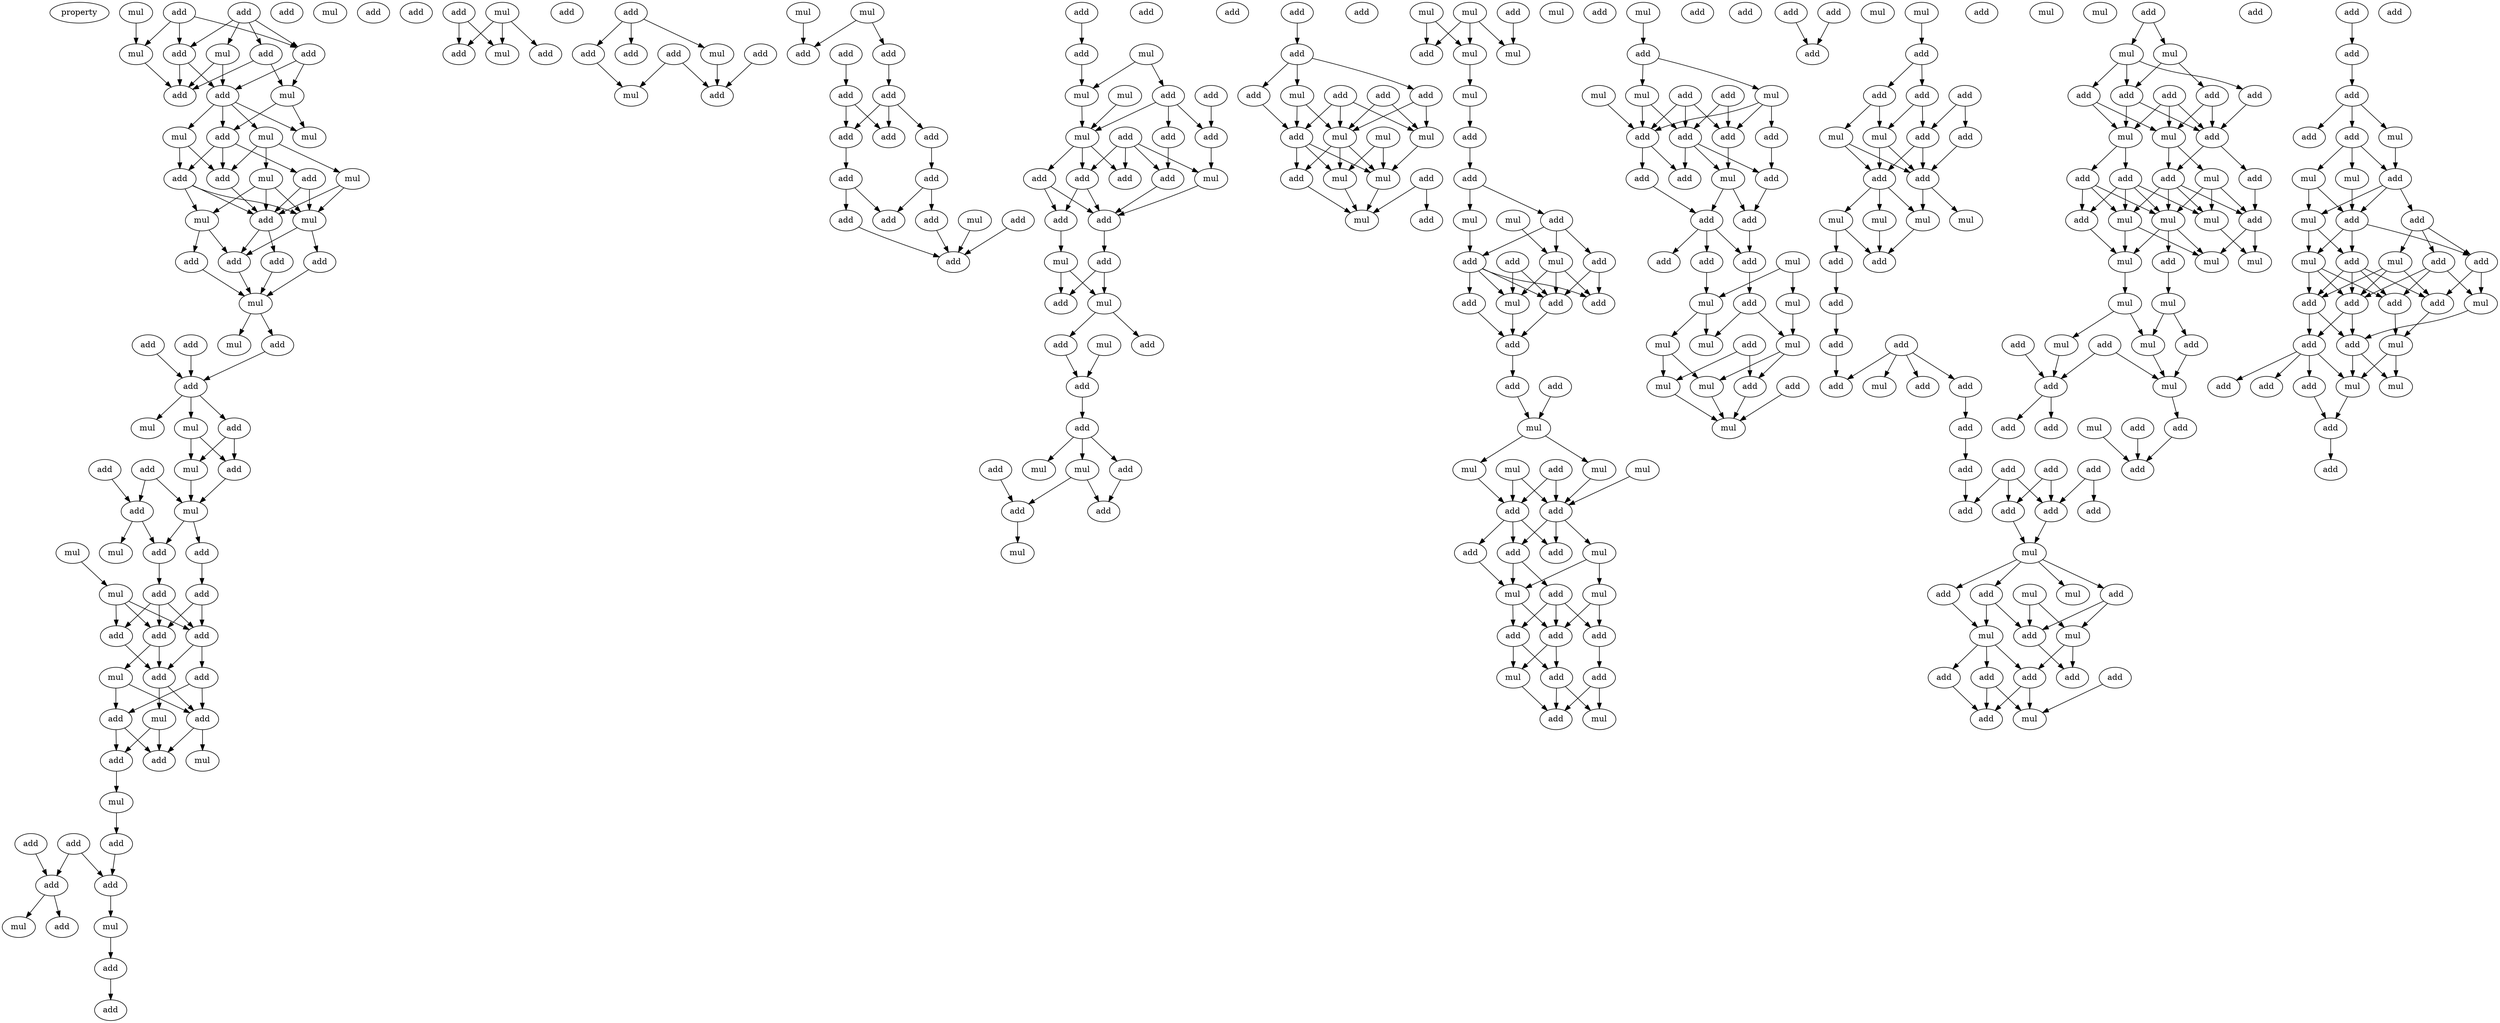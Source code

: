 digraph {
    node [fontcolor=black]
    property [mul=2,lf=1.6]
    0 [ label = mul ];
    1 [ label = add ];
    2 [ label = add ];
    3 [ label = add ];
    4 [ label = mul ];
    5 [ label = add ];
    6 [ label = mul ];
    7 [ label = add ];
    8 [ label = mul ];
    9 [ label = add ];
    10 [ label = add ];
    11 [ label = mul ];
    12 [ label = mul ];
    13 [ label = add ];
    14 [ label = mul ];
    15 [ label = mul ];
    16 [ label = add ];
    17 [ label = mul ];
    18 [ label = add ];
    19 [ label = add ];
    20 [ label = mul ];
    21 [ label = add ];
    22 [ label = mul ];
    23 [ label = add ];
    24 [ label = add ];
    25 [ label = add ];
    26 [ label = add ];
    27 [ label = mul ];
    28 [ label = mul ];
    29 [ label = add ];
    30 [ label = add ];
    31 [ label = add ];
    32 [ label = add ];
    33 [ label = mul ];
    34 [ label = mul ];
    35 [ label = add ];
    36 [ label = add ];
    37 [ label = mul ];
    38 [ label = add ];
    39 [ label = add ];
    40 [ label = add ];
    41 [ label = mul ];
    42 [ label = add ];
    43 [ label = mul ];
    44 [ label = add ];
    45 [ label = add ];
    46 [ label = mul ];
    47 [ label = add ];
    48 [ label = mul ];
    49 [ label = add ];
    50 [ label = add ];
    51 [ label = add ];
    52 [ label = add ];
    53 [ label = mul ];
    54 [ label = add ];
    55 [ label = add ];
    56 [ label = add ];
    57 [ label = add ];
    58 [ label = mul ];
    59 [ label = add ];
    60 [ label = add ];
    61 [ label = mul ];
    62 [ label = mul ];
    63 [ label = add ];
    64 [ label = add ];
    65 [ label = add ];
    66 [ label = add ];
    67 [ label = add ];
    68 [ label = mul ];
    69 [ label = mul ];
    70 [ label = mul ];
    71 [ label = add ];
    72 [ label = add ];
    73 [ label = add ];
    74 [ label = add ];
    75 [ label = add ];
    76 [ label = add ];
    77 [ label = mul ];
    78 [ label = add ];
    79 [ label = mul ];
    80 [ label = add ];
    81 [ label = add ];
    82 [ label = add ];
    83 [ label = add ];
    84 [ label = add ];
    85 [ label = mul ];
    86 [ label = add ];
    87 [ label = add ];
    88 [ label = mul ];
    89 [ label = add ];
    90 [ label = mul ];
    91 [ label = mul ];
    92 [ label = add ];
    93 [ label = add ];
    94 [ label = add ];
    95 [ label = add ];
    96 [ label = add ];
    97 [ label = add ];
    98 [ label = add ];
    99 [ label = add ];
    100 [ label = add ];
    101 [ label = add ];
    102 [ label = add ];
    103 [ label = mul ];
    104 [ label = add ];
    105 [ label = add ];
    106 [ label = add ];
    107 [ label = add ];
    108 [ label = add ];
    109 [ label = mul ];
    110 [ label = add ];
    111 [ label = mul ];
    112 [ label = mul ];
    113 [ label = add ];
    114 [ label = add ];
    115 [ label = add ];
    116 [ label = add ];
    117 [ label = mul ];
    118 [ label = add ];
    119 [ label = add ];
    120 [ label = mul ];
    121 [ label = add ];
    122 [ label = add ];
    123 [ label = add ];
    124 [ label = add ];
    125 [ label = add ];
    126 [ label = mul ];
    127 [ label = add ];
    128 [ label = add ];
    129 [ label = mul ];
    130 [ label = add ];
    131 [ label = add ];
    132 [ label = add ];
    133 [ label = mul ];
    134 [ label = add ];
    135 [ label = add ];
    136 [ label = mul ];
    137 [ label = mul ];
    138 [ label = add ];
    139 [ label = add ];
    140 [ label = add ];
    141 [ label = add ];
    142 [ label = add ];
    143 [ label = add ];
    144 [ label = mul ];
    145 [ label = add ];
    146 [ label = add ];
    147 [ label = mul ];
    148 [ label = add ];
    149 [ label = add ];
    150 [ label = add ];
    151 [ label = mul ];
    152 [ label = mul ];
    153 [ label = add ];
    154 [ label = mul ];
    155 [ label = mul ];
    156 [ label = add ];
    157 [ label = add ];
    158 [ label = add ];
    159 [ label = mul ];
    160 [ label = add ];
    161 [ label = mul ];
    162 [ label = mul ];
    163 [ label = mul ];
    164 [ label = add ];
    165 [ label = mul ];
    166 [ label = add ];
    167 [ label = mul ];
    168 [ label = mul ];
    169 [ label = mul ];
    170 [ label = add ];
    171 [ label = add ];
    172 [ label = mul ];
    173 [ label = add ];
    174 [ label = mul ];
    175 [ label = add ];
    176 [ label = mul ];
    177 [ label = add ];
    178 [ label = add ];
    179 [ label = add ];
    180 [ label = mul ];
    181 [ label = add ];
    182 [ label = add ];
    183 [ label = add ];
    184 [ label = add ];
    185 [ label = add ];
    186 [ label = add ];
    187 [ label = mul ];
    188 [ label = mul ];
    189 [ label = mul ];
    190 [ label = mul ];
    191 [ label = mul ];
    192 [ label = add ];
    193 [ label = add ];
    194 [ label = add ];
    195 [ label = mul ];
    196 [ label = add ];
    197 [ label = add ];
    198 [ label = add ];
    199 [ label = add ];
    200 [ label = mul ];
    201 [ label = mul ];
    202 [ label = add ];
    203 [ label = add ];
    204 [ label = add ];
    205 [ label = add ];
    206 [ label = mul ];
    207 [ label = add ];
    208 [ label = mul ];
    209 [ label = add ];
    210 [ label = mul ];
    211 [ label = add ];
    212 [ label = add ];
    213 [ label = mul ];
    214 [ label = add ];
    215 [ label = mul ];
    216 [ label = mul ];
    217 [ label = add ];
    218 [ label = add ];
    219 [ label = add ];
    220 [ label = add ];
    221 [ label = mul ];
    222 [ label = add ];
    223 [ label = add ];
    224 [ label = add ];
    225 [ label = add ];
    226 [ label = add ];
    227 [ label = add ];
    228 [ label = add ];
    229 [ label = add ];
    230 [ label = mul ];
    231 [ label = add ];
    232 [ label = mul ];
    233 [ label = mul ];
    234 [ label = add ];
    235 [ label = add ];
    236 [ label = mul ];
    237 [ label = mul ];
    238 [ label = mul ];
    239 [ label = add ];
    240 [ label = add ];
    241 [ label = mul ];
    242 [ label = mul ];
    243 [ label = mul ];
    244 [ label = add ];
    245 [ label = add ];
    246 [ label = add ];
    247 [ label = add ];
    248 [ label = mul ];
    249 [ label = mul ];
    250 [ label = add ];
    251 [ label = add ];
    252 [ label = add ];
    253 [ label = add ];
    254 [ label = add ];
    255 [ label = add ];
    256 [ label = add ];
    257 [ label = mul ];
    258 [ label = mul ];
    259 [ label = add ];
    260 [ label = add ];
    261 [ label = mul ];
    262 [ label = mul ];
    263 [ label = mul ];
    264 [ label = mul ];
    265 [ label = mul ];
    266 [ label = add ];
    267 [ label = add ];
    268 [ label = add ];
    269 [ label = add ];
    270 [ label = add ];
    271 [ label = add ];
    272 [ label = add ];
    273 [ label = add ];
    274 [ label = mul ];
    275 [ label = add ];
    276 [ label = add ];
    277 [ label = add ];
    278 [ label = add ];
    279 [ label = add ];
    280 [ label = add ];
    281 [ label = add ];
    282 [ label = add ];
    283 [ label = add ];
    284 [ label = mul ];
    285 [ label = add ];
    286 [ label = mul ];
    287 [ label = add ];
    288 [ label = mul ];
    289 [ label = add ];
    290 [ label = mul ];
    291 [ label = mul ];
    292 [ label = add ];
    293 [ label = add ];
    294 [ label = add ];
    295 [ label = add ];
    296 [ label = add ];
    297 [ label = add ];
    298 [ label = add ];
    299 [ label = mul ];
    300 [ label = mul ];
    301 [ label = add ];
    302 [ label = mul ];
    303 [ label = mul ];
    304 [ label = add ];
    305 [ label = add ];
    306 [ label = add ];
    307 [ label = add ];
    308 [ label = add ];
    309 [ label = mul ];
    310 [ label = mul ];
    311 [ label = add ];
    312 [ label = mul ];
    313 [ label = add ];
    314 [ label = add ];
    315 [ label = add ];
    316 [ label = add ];
    317 [ label = add ];
    318 [ label = mul ];
    319 [ label = mul ];
    320 [ label = add ];
    321 [ label = mul ];
    322 [ label = mul ];
    323 [ label = mul ];
    324 [ label = mul ];
    325 [ label = add ];
    326 [ label = mul ];
    327 [ label = mul ];
    328 [ label = add ];
    329 [ label = add ];
    330 [ label = add ];
    331 [ label = mul ];
    332 [ label = mul ];
    333 [ label = add ];
    334 [ label = mul ];
    335 [ label = mul ];
    336 [ label = add ];
    337 [ label = add ];
    338 [ label = add ];
    339 [ label = add ];
    340 [ label = add ];
    341 [ label = add ];
    342 [ label = add ];
    343 [ label = add ];
    344 [ label = add ];
    345 [ label = add ];
    346 [ label = add ];
    347 [ label = mul ];
    348 [ label = mul ];
    349 [ label = add ];
    350 [ label = mul ];
    351 [ label = add ];
    352 [ label = add ];
    353 [ label = mul ];
    354 [ label = add ];
    355 [ label = mul ];
    356 [ label = add ];
    357 [ label = mul ];
    358 [ label = add ];
    359 [ label = mul ];
    360 [ label = add ];
    361 [ label = add ];
    362 [ label = add ];
    363 [ label = add ];
    364 [ label = add ];
    365 [ label = add ];
    366 [ label = mul ];
    367 [ label = add ];
    368 [ label = add ];
    369 [ label = mul ];
    370 [ label = add ];
    371 [ label = mul ];
    372 [ label = add ];
    373 [ label = add ];
    374 [ label = add ];
    0 -> 6 [ name = 0 ];
    1 -> 3 [ name = 1 ];
    1 -> 4 [ name = 2 ];
    1 -> 5 [ name = 3 ];
    1 -> 7 [ name = 4 ];
    2 -> 3 [ name = 5 ];
    2 -> 6 [ name = 6 ];
    2 -> 7 [ name = 7 ];
    3 -> 9 [ name = 8 ];
    3 -> 10 [ name = 9 ];
    4 -> 9 [ name = 10 ];
    4 -> 10 [ name = 11 ];
    5 -> 8 [ name = 12 ];
    5 -> 10 [ name = 13 ];
    6 -> 10 [ name = 14 ];
    7 -> 8 [ name = 15 ];
    7 -> 9 [ name = 16 ];
    8 -> 13 [ name = 17 ];
    8 -> 14 [ name = 18 ];
    9 -> 11 [ name = 19 ];
    9 -> 12 [ name = 20 ];
    9 -> 13 [ name = 21 ];
    9 -> 14 [ name = 22 ];
    11 -> 16 [ name = 23 ];
    11 -> 18 [ name = 24 ];
    12 -> 15 [ name = 25 ];
    12 -> 17 [ name = 26 ];
    12 -> 18 [ name = 27 ];
    13 -> 16 [ name = 28 ];
    13 -> 18 [ name = 29 ];
    13 -> 19 [ name = 30 ];
    15 -> 20 [ name = 31 ];
    15 -> 21 [ name = 32 ];
    15 -> 22 [ name = 33 ];
    16 -> 20 [ name = 34 ];
    16 -> 21 [ name = 35 ];
    16 -> 22 [ name = 36 ];
    17 -> 21 [ name = 37 ];
    17 -> 22 [ name = 38 ];
    18 -> 21 [ name = 39 ];
    19 -> 21 [ name = 40 ];
    19 -> 22 [ name = 41 ];
    20 -> 23 [ name = 42 ];
    20 -> 25 [ name = 43 ];
    21 -> 24 [ name = 44 ];
    21 -> 25 [ name = 45 ];
    22 -> 25 [ name = 46 ];
    22 -> 26 [ name = 47 ];
    23 -> 27 [ name = 48 ];
    24 -> 27 [ name = 49 ];
    25 -> 27 [ name = 50 ];
    26 -> 27 [ name = 51 ];
    27 -> 28 [ name = 52 ];
    27 -> 31 [ name = 53 ];
    29 -> 32 [ name = 54 ];
    30 -> 32 [ name = 55 ];
    31 -> 32 [ name = 56 ];
    32 -> 33 [ name = 57 ];
    32 -> 34 [ name = 58 ];
    32 -> 35 [ name = 59 ];
    34 -> 37 [ name = 60 ];
    34 -> 38 [ name = 61 ];
    35 -> 37 [ name = 62 ];
    35 -> 38 [ name = 63 ];
    36 -> 42 [ name = 64 ];
    37 -> 41 [ name = 65 ];
    38 -> 41 [ name = 66 ];
    40 -> 41 [ name = 67 ];
    40 -> 42 [ name = 68 ];
    41 -> 44 [ name = 69 ];
    41 -> 45 [ name = 70 ];
    42 -> 45 [ name = 71 ];
    42 -> 46 [ name = 72 ];
    43 -> 48 [ name = 73 ];
    44 -> 47 [ name = 74 ];
    45 -> 49 [ name = 75 ];
    47 -> 50 [ name = 76 ];
    47 -> 51 [ name = 77 ];
    48 -> 50 [ name = 78 ];
    48 -> 51 [ name = 79 ];
    48 -> 52 [ name = 80 ];
    49 -> 50 [ name = 81 ];
    49 -> 51 [ name = 82 ];
    49 -> 52 [ name = 83 ];
    50 -> 53 [ name = 84 ];
    50 -> 55 [ name = 85 ];
    51 -> 54 [ name = 86 ];
    51 -> 55 [ name = 87 ];
    52 -> 55 [ name = 88 ];
    53 -> 56 [ name = 89 ];
    53 -> 57 [ name = 90 ];
    54 -> 56 [ name = 91 ];
    54 -> 57 [ name = 92 ];
    55 -> 57 [ name = 93 ];
    55 -> 58 [ name = 94 ];
    56 -> 59 [ name = 95 ];
    56 -> 60 [ name = 96 ];
    57 -> 60 [ name = 97 ];
    57 -> 61 [ name = 98 ];
    58 -> 59 [ name = 99 ];
    58 -> 60 [ name = 100 ];
    59 -> 62 [ name = 101 ];
    62 -> 64 [ name = 102 ];
    63 -> 66 [ name = 103 ];
    63 -> 67 [ name = 104 ];
    64 -> 67 [ name = 105 ];
    65 -> 66 [ name = 106 ];
    66 -> 69 [ name = 107 ];
    66 -> 72 [ name = 108 ];
    67 -> 70 [ name = 109 ];
    70 -> 73 [ name = 110 ];
    73 -> 74 [ name = 111 ];
    76 -> 79 [ name = 112 ];
    76 -> 81 [ name = 113 ];
    77 -> 79 [ name = 114 ];
    77 -> 80 [ name = 115 ];
    77 -> 81 [ name = 116 ];
    82 -> 83 [ name = 117 ];
    82 -> 84 [ name = 118 ];
    82 -> 85 [ name = 119 ];
    83 -> 88 [ name = 120 ];
    85 -> 89 [ name = 121 ];
    86 -> 88 [ name = 122 ];
    86 -> 89 [ name = 123 ];
    87 -> 89 [ name = 124 ];
    90 -> 92 [ name = 125 ];
    90 -> 94 [ name = 126 ];
    91 -> 92 [ name = 127 ];
    93 -> 96 [ name = 128 ];
    94 -> 95 [ name = 129 ];
    95 -> 97 [ name = 130 ];
    95 -> 98 [ name = 131 ];
    95 -> 99 [ name = 132 ];
    96 -> 98 [ name = 133 ];
    96 -> 99 [ name = 134 ];
    97 -> 100 [ name = 135 ];
    99 -> 101 [ name = 136 ];
    100 -> 102 [ name = 137 ];
    100 -> 105 [ name = 138 ];
    101 -> 102 [ name = 139 ];
    101 -> 106 [ name = 140 ];
    103 -> 107 [ name = 141 ];
    104 -> 107 [ name = 142 ];
    105 -> 107 [ name = 143 ];
    106 -> 107 [ name = 144 ];
    108 -> 110 [ name = 145 ];
    109 -> 111 [ name = 146 ];
    109 -> 114 [ name = 147 ];
    110 -> 111 [ name = 148 ];
    111 -> 117 [ name = 149 ];
    112 -> 117 [ name = 150 ];
    113 -> 118 [ name = 151 ];
    114 -> 115 [ name = 152 ];
    114 -> 117 [ name = 153 ];
    114 -> 118 [ name = 154 ];
    115 -> 121 [ name = 155 ];
    116 -> 120 [ name = 156 ];
    116 -> 121 [ name = 157 ];
    116 -> 122 [ name = 158 ];
    116 -> 123 [ name = 159 ];
    117 -> 119 [ name = 160 ];
    117 -> 122 [ name = 161 ];
    117 -> 123 [ name = 162 ];
    118 -> 120 [ name = 163 ];
    119 -> 124 [ name = 164 ];
    119 -> 125 [ name = 165 ];
    120 -> 124 [ name = 166 ];
    121 -> 124 [ name = 167 ];
    122 -> 124 [ name = 168 ];
    122 -> 125 [ name = 169 ];
    124 -> 127 [ name = 170 ];
    125 -> 126 [ name = 171 ];
    126 -> 128 [ name = 172 ];
    126 -> 129 [ name = 173 ];
    127 -> 128 [ name = 174 ];
    127 -> 129 [ name = 175 ];
    129 -> 131 [ name = 176 ];
    129 -> 132 [ name = 177 ];
    131 -> 134 [ name = 178 ];
    133 -> 134 [ name = 179 ];
    134 -> 135 [ name = 180 ];
    135 -> 136 [ name = 181 ];
    135 -> 137 [ name = 182 ];
    135 -> 139 [ name = 183 ];
    137 -> 140 [ name = 184 ];
    137 -> 141 [ name = 185 ];
    138 -> 140 [ name = 186 ];
    139 -> 141 [ name = 187 ];
    140 -> 144 [ name = 188 ];
    143 -> 145 [ name = 189 ];
    145 -> 146 [ name = 190 ];
    145 -> 147 [ name = 191 ];
    145 -> 149 [ name = 192 ];
    146 -> 151 [ name = 193 ];
    146 -> 152 [ name = 194 ];
    147 -> 152 [ name = 195 ];
    147 -> 153 [ name = 196 ];
    148 -> 151 [ name = 197 ];
    148 -> 152 [ name = 198 ];
    149 -> 153 [ name = 199 ];
    150 -> 151 [ name = 200 ];
    150 -> 152 [ name = 201 ];
    150 -> 153 [ name = 202 ];
    151 -> 155 [ name = 203 ];
    152 -> 155 [ name = 204 ];
    152 -> 158 [ name = 205 ];
    152 -> 159 [ name = 206 ];
    153 -> 155 [ name = 207 ];
    153 -> 158 [ name = 208 ];
    153 -> 159 [ name = 209 ];
    154 -> 155 [ name = 210 ];
    154 -> 159 [ name = 211 ];
    155 -> 161 [ name = 212 ];
    157 -> 160 [ name = 213 ];
    157 -> 161 [ name = 214 ];
    158 -> 161 [ name = 215 ];
    159 -> 161 [ name = 216 ];
    162 -> 166 [ name = 217 ];
    162 -> 167 [ name = 218 ];
    163 -> 165 [ name = 219 ];
    163 -> 166 [ name = 220 ];
    163 -> 167 [ name = 221 ];
    164 -> 165 [ name = 222 ];
    167 -> 168 [ name = 223 ];
    168 -> 170 [ name = 224 ];
    170 -> 171 [ name = 225 ];
    171 -> 172 [ name = 226 ];
    171 -> 173 [ name = 227 ];
    172 -> 175 [ name = 228 ];
    173 -> 175 [ name = 229 ];
    173 -> 176 [ name = 230 ];
    173 -> 178 [ name = 231 ];
    174 -> 176 [ name = 232 ];
    175 -> 179 [ name = 233 ];
    175 -> 180 [ name = 234 ];
    175 -> 181 [ name = 235 ];
    175 -> 182 [ name = 236 ];
    176 -> 179 [ name = 237 ];
    176 -> 180 [ name = 238 ];
    176 -> 182 [ name = 239 ];
    177 -> 179 [ name = 240 ];
    177 -> 180 [ name = 241 ];
    178 -> 179 [ name = 242 ];
    178 -> 182 [ name = 243 ];
    179 -> 183 [ name = 244 ];
    180 -> 183 [ name = 245 ];
    181 -> 183 [ name = 246 ];
    183 -> 185 [ name = 247 ];
    185 -> 187 [ name = 248 ];
    186 -> 187 [ name = 249 ];
    187 -> 188 [ name = 250 ];
    187 -> 189 [ name = 251 ];
    188 -> 194 [ name = 252 ];
    189 -> 193 [ name = 253 ];
    190 -> 193 [ name = 254 ];
    190 -> 194 [ name = 255 ];
    191 -> 194 [ name = 256 ];
    192 -> 193 [ name = 257 ];
    192 -> 194 [ name = 258 ];
    193 -> 196 [ name = 259 ];
    193 -> 197 [ name = 260 ];
    193 -> 198 [ name = 261 ];
    194 -> 195 [ name = 262 ];
    194 -> 196 [ name = 263 ];
    194 -> 198 [ name = 264 ];
    195 -> 200 [ name = 265 ];
    195 -> 201 [ name = 266 ];
    196 -> 199 [ name = 267 ];
    196 -> 200 [ name = 268 ];
    197 -> 200 [ name = 269 ];
    199 -> 202 [ name = 270 ];
    199 -> 203 [ name = 271 ];
    199 -> 204 [ name = 272 ];
    200 -> 202 [ name = 273 ];
    200 -> 203 [ name = 274 ];
    201 -> 203 [ name = 275 ];
    201 -> 204 [ name = 276 ];
    202 -> 205 [ name = 277 ];
    202 -> 206 [ name = 278 ];
    203 -> 205 [ name = 279 ];
    203 -> 206 [ name = 280 ];
    204 -> 207 [ name = 281 ];
    205 -> 208 [ name = 282 ];
    205 -> 209 [ name = 283 ];
    206 -> 209 [ name = 284 ];
    207 -> 208 [ name = 285 ];
    207 -> 209 [ name = 286 ];
    210 -> 211 [ name = 287 ];
    211 -> 213 [ name = 288 ];
    211 -> 216 [ name = 289 ];
    212 -> 219 [ name = 290 ];
    212 -> 220 [ name = 291 ];
    213 -> 217 [ name = 292 ];
    213 -> 218 [ name = 293 ];
    213 -> 219 [ name = 294 ];
    214 -> 217 [ name = 295 ];
    214 -> 219 [ name = 296 ];
    214 -> 220 [ name = 297 ];
    215 -> 217 [ name = 298 ];
    216 -> 217 [ name = 299 ];
    216 -> 220 [ name = 300 ];
    217 -> 222 [ name = 301 ];
    217 -> 223 [ name = 302 ];
    218 -> 224 [ name = 303 ];
    219 -> 221 [ name = 304 ];
    220 -> 221 [ name = 305 ];
    220 -> 222 [ name = 306 ];
    220 -> 224 [ name = 307 ];
    221 -> 225 [ name = 308 ];
    221 -> 226 [ name = 309 ];
    223 -> 225 [ name = 310 ];
    224 -> 226 [ name = 311 ];
    225 -> 228 [ name = 312 ];
    225 -> 229 [ name = 313 ];
    225 -> 231 [ name = 314 ];
    226 -> 228 [ name = 315 ];
    228 -> 234 [ name = 316 ];
    229 -> 233 [ name = 317 ];
    230 -> 232 [ name = 318 ];
    230 -> 233 [ name = 319 ];
    232 -> 236 [ name = 320 ];
    233 -> 237 [ name = 321 ];
    233 -> 238 [ name = 322 ];
    234 -> 236 [ name = 323 ];
    234 -> 237 [ name = 324 ];
    235 -> 239 [ name = 325 ];
    235 -> 242 [ name = 326 ];
    236 -> 239 [ name = 327 ];
    236 -> 241 [ name = 328 ];
    238 -> 241 [ name = 329 ];
    238 -> 242 [ name = 330 ];
    239 -> 243 [ name = 331 ];
    240 -> 243 [ name = 332 ];
    241 -> 243 [ name = 333 ];
    242 -> 243 [ name = 334 ];
    245 -> 247 [ name = 335 ];
    246 -> 247 [ name = 336 ];
    249 -> 250 [ name = 337 ];
    250 -> 252 [ name = 338 ];
    250 -> 254 [ name = 339 ];
    251 -> 255 [ name = 340 ];
    251 -> 256 [ name = 341 ];
    252 -> 257 [ name = 342 ];
    252 -> 258 [ name = 343 ];
    254 -> 256 [ name = 344 ];
    254 -> 257 [ name = 345 ];
    255 -> 260 [ name = 346 ];
    256 -> 259 [ name = 347 ];
    256 -> 260 [ name = 348 ];
    257 -> 259 [ name = 349 ];
    257 -> 260 [ name = 350 ];
    258 -> 259 [ name = 351 ];
    258 -> 260 [ name = 352 ];
    259 -> 262 [ name = 353 ];
    259 -> 264 [ name = 354 ];
    259 -> 265 [ name = 355 ];
    260 -> 261 [ name = 356 ];
    260 -> 264 [ name = 357 ];
    262 -> 266 [ name = 358 ];
    262 -> 267 [ name = 359 ];
    264 -> 266 [ name = 360 ];
    265 -> 266 [ name = 361 ];
    267 -> 268 [ name = 362 ];
    268 -> 270 [ name = 363 ];
    269 -> 271 [ name = 364 ];
    269 -> 272 [ name = 365 ];
    269 -> 273 [ name = 366 ];
    269 -> 274 [ name = 367 ];
    270 -> 273 [ name = 368 ];
    272 -> 275 [ name = 369 ];
    275 -> 276 [ name = 370 ];
    276 -> 280 [ name = 371 ];
    277 -> 281 [ name = 372 ];
    277 -> 282 [ name = 373 ];
    278 -> 280 [ name = 374 ];
    278 -> 282 [ name = 375 ];
    278 -> 283 [ name = 376 ];
    279 -> 282 [ name = 377 ];
    279 -> 283 [ name = 378 ];
    282 -> 284 [ name = 379 ];
    283 -> 284 [ name = 380 ];
    284 -> 285 [ name = 381 ];
    284 -> 286 [ name = 382 ];
    284 -> 287 [ name = 383 ];
    284 -> 289 [ name = 384 ];
    285 -> 291 [ name = 385 ];
    285 -> 292 [ name = 386 ];
    287 -> 291 [ name = 387 ];
    288 -> 290 [ name = 388 ];
    288 -> 292 [ name = 389 ];
    289 -> 290 [ name = 390 ];
    289 -> 292 [ name = 391 ];
    290 -> 295 [ name = 392 ];
    290 -> 296 [ name = 393 ];
    291 -> 293 [ name = 394 ];
    291 -> 296 [ name = 395 ];
    291 -> 297 [ name = 396 ];
    292 -> 295 [ name = 397 ];
    293 -> 298 [ name = 398 ];
    293 -> 299 [ name = 399 ];
    294 -> 299 [ name = 400 ];
    296 -> 298 [ name = 401 ];
    296 -> 299 [ name = 402 ];
    297 -> 298 [ name = 403 ];
    301 -> 302 [ name = 404 ];
    301 -> 303 [ name = 405 ];
    302 -> 304 [ name = 406 ];
    302 -> 308 [ name = 407 ];
    303 -> 304 [ name = 408 ];
    303 -> 305 [ name = 409 ];
    303 -> 306 [ name = 410 ];
    304 -> 309 [ name = 411 ];
    304 -> 311 [ name = 412 ];
    305 -> 311 [ name = 413 ];
    306 -> 309 [ name = 414 ];
    306 -> 310 [ name = 415 ];
    307 -> 309 [ name = 416 ];
    307 -> 310 [ name = 417 ];
    307 -> 311 [ name = 418 ];
    308 -> 310 [ name = 419 ];
    308 -> 311 [ name = 420 ];
    309 -> 315 [ name = 421 ];
    309 -> 316 [ name = 422 ];
    310 -> 312 [ name = 423 ];
    310 -> 313 [ name = 424 ];
    311 -> 313 [ name = 425 ];
    311 -> 314 [ name = 426 ];
    312 -> 318 [ name = 427 ];
    312 -> 319 [ name = 428 ];
    312 -> 320 [ name = 429 ];
    313 -> 318 [ name = 430 ];
    313 -> 319 [ name = 431 ];
    313 -> 320 [ name = 432 ];
    313 -> 321 [ name = 433 ];
    314 -> 320 [ name = 434 ];
    315 -> 317 [ name = 435 ];
    315 -> 319 [ name = 436 ];
    315 -> 321 [ name = 437 ];
    316 -> 317 [ name = 438 ];
    316 -> 318 [ name = 439 ];
    316 -> 319 [ name = 440 ];
    316 -> 321 [ name = 441 ];
    317 -> 324 [ name = 442 ];
    318 -> 322 [ name = 443 ];
    319 -> 323 [ name = 444 ];
    319 -> 324 [ name = 445 ];
    319 -> 325 [ name = 446 ];
    320 -> 322 [ name = 447 ];
    320 -> 323 [ name = 448 ];
    321 -> 323 [ name = 449 ];
    321 -> 324 [ name = 450 ];
    324 -> 327 [ name = 451 ];
    325 -> 326 [ name = 452 ];
    326 -> 330 [ name = 453 ];
    326 -> 332 [ name = 454 ];
    327 -> 331 [ name = 455 ];
    327 -> 332 [ name = 456 ];
    328 -> 333 [ name = 457 ];
    328 -> 334 [ name = 458 ];
    329 -> 333 [ name = 459 ];
    330 -> 334 [ name = 460 ];
    331 -> 333 [ name = 461 ];
    332 -> 334 [ name = 462 ];
    333 -> 336 [ name = 463 ];
    333 -> 338 [ name = 464 ];
    334 -> 337 [ name = 465 ];
    335 -> 340 [ name = 466 ];
    337 -> 340 [ name = 467 ];
    339 -> 340 [ name = 468 ];
    342 -> 343 [ name = 469 ];
    343 -> 344 [ name = 470 ];
    344 -> 345 [ name = 471 ];
    344 -> 346 [ name = 472 ];
    344 -> 347 [ name = 473 ];
    346 -> 348 [ name = 474 ];
    346 -> 349 [ name = 475 ];
    346 -> 350 [ name = 476 ];
    347 -> 349 [ name = 477 ];
    348 -> 352 [ name = 478 ];
    349 -> 351 [ name = 479 ];
    349 -> 352 [ name = 480 ];
    349 -> 353 [ name = 481 ];
    350 -> 352 [ name = 482 ];
    350 -> 353 [ name = 483 ];
    351 -> 354 [ name = 484 ];
    351 -> 355 [ name = 485 ];
    351 -> 358 [ name = 486 ];
    352 -> 356 [ name = 487 ];
    352 -> 357 [ name = 488 ];
    352 -> 358 [ name = 489 ];
    353 -> 356 [ name = 490 ];
    353 -> 357 [ name = 491 ];
    354 -> 359 [ name = 492 ];
    354 -> 362 [ name = 493 ];
    354 -> 363 [ name = 494 ];
    355 -> 360 [ name = 495 ];
    355 -> 361 [ name = 496 ];
    355 -> 362 [ name = 497 ];
    356 -> 360 [ name = 498 ];
    356 -> 361 [ name = 499 ];
    356 -> 362 [ name = 500 ];
    356 -> 363 [ name = 501 ];
    357 -> 360 [ name = 502 ];
    357 -> 362 [ name = 503 ];
    357 -> 363 [ name = 504 ];
    358 -> 359 [ name = 505 ];
    358 -> 361 [ name = 506 ];
    359 -> 364 [ name = 507 ];
    360 -> 364 [ name = 508 ];
    360 -> 365 [ name = 509 ];
    361 -> 366 [ name = 510 ];
    362 -> 364 [ name = 511 ];
    362 -> 365 [ name = 512 ];
    363 -> 366 [ name = 513 ];
    364 -> 369 [ name = 514 ];
    364 -> 371 [ name = 515 ];
    365 -> 367 [ name = 516 ];
    365 -> 368 [ name = 517 ];
    365 -> 369 [ name = 518 ];
    365 -> 370 [ name = 519 ];
    366 -> 369 [ name = 520 ];
    366 -> 371 [ name = 521 ];
    367 -> 372 [ name = 522 ];
    369 -> 372 [ name = 523 ];
    372 -> 373 [ name = 524 ];
}
